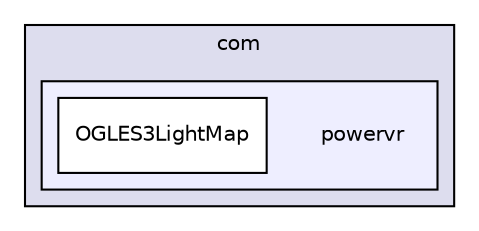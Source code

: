 digraph "PVR/SDK_3.4/Examples/Intermediate/LightMap/OGLES3/Build/Android/src/com/powervr" {
  compound=true
  node [ fontsize="10", fontname="Helvetica"];
  edge [ labelfontsize="10", labelfontname="Helvetica"];
  subgraph clusterdir_0eb3bfdf6d45c61909933b19b8d8efba {
    graph [ bgcolor="#ddddee", pencolor="black", label="com" fontname="Helvetica", fontsize="10", URL="dir_0eb3bfdf6d45c61909933b19b8d8efba.html"]
  subgraph clusterdir_9ccda9242161e1f0cb15265640b9a319 {
    graph [ bgcolor="#eeeeff", pencolor="black", label="" URL="dir_9ccda9242161e1f0cb15265640b9a319.html"];
    dir_9ccda9242161e1f0cb15265640b9a319 [shape=plaintext label="powervr"];
    dir_94528aa5377bcecc74c9257a9324446a [shape=box label="OGLES3LightMap" color="black" fillcolor="white" style="filled" URL="dir_94528aa5377bcecc74c9257a9324446a.html"];
  }
  }
}
